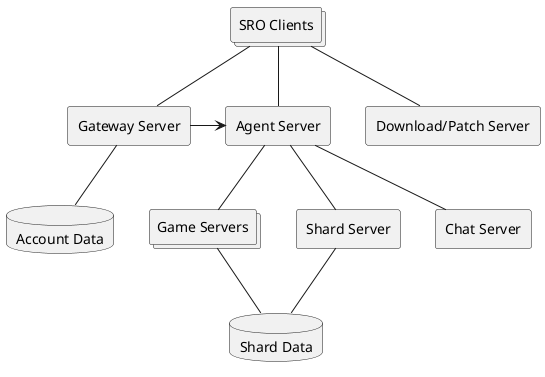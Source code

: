 @startuml architecture

collections "SRO Clients" as clients
rectangle "Gateway Server" as gateway
rectangle "Agent Server" as ag
collections "Game Servers" as game
rectangle "Shard Server" as shard
rectangle "Download/Patch Server" as patch
rectangle "Chat Server" as chat
database "Account Data" as db_acc
database "Shard Data" as db_shard

clients -- patch
clients -- gateway
clients -- ag

gateway -right-> ag

ag -- game
ag -- shard
ag -- chat

gateway -- db_acc
game -- db_shard
shard -- db_shard

@enduml